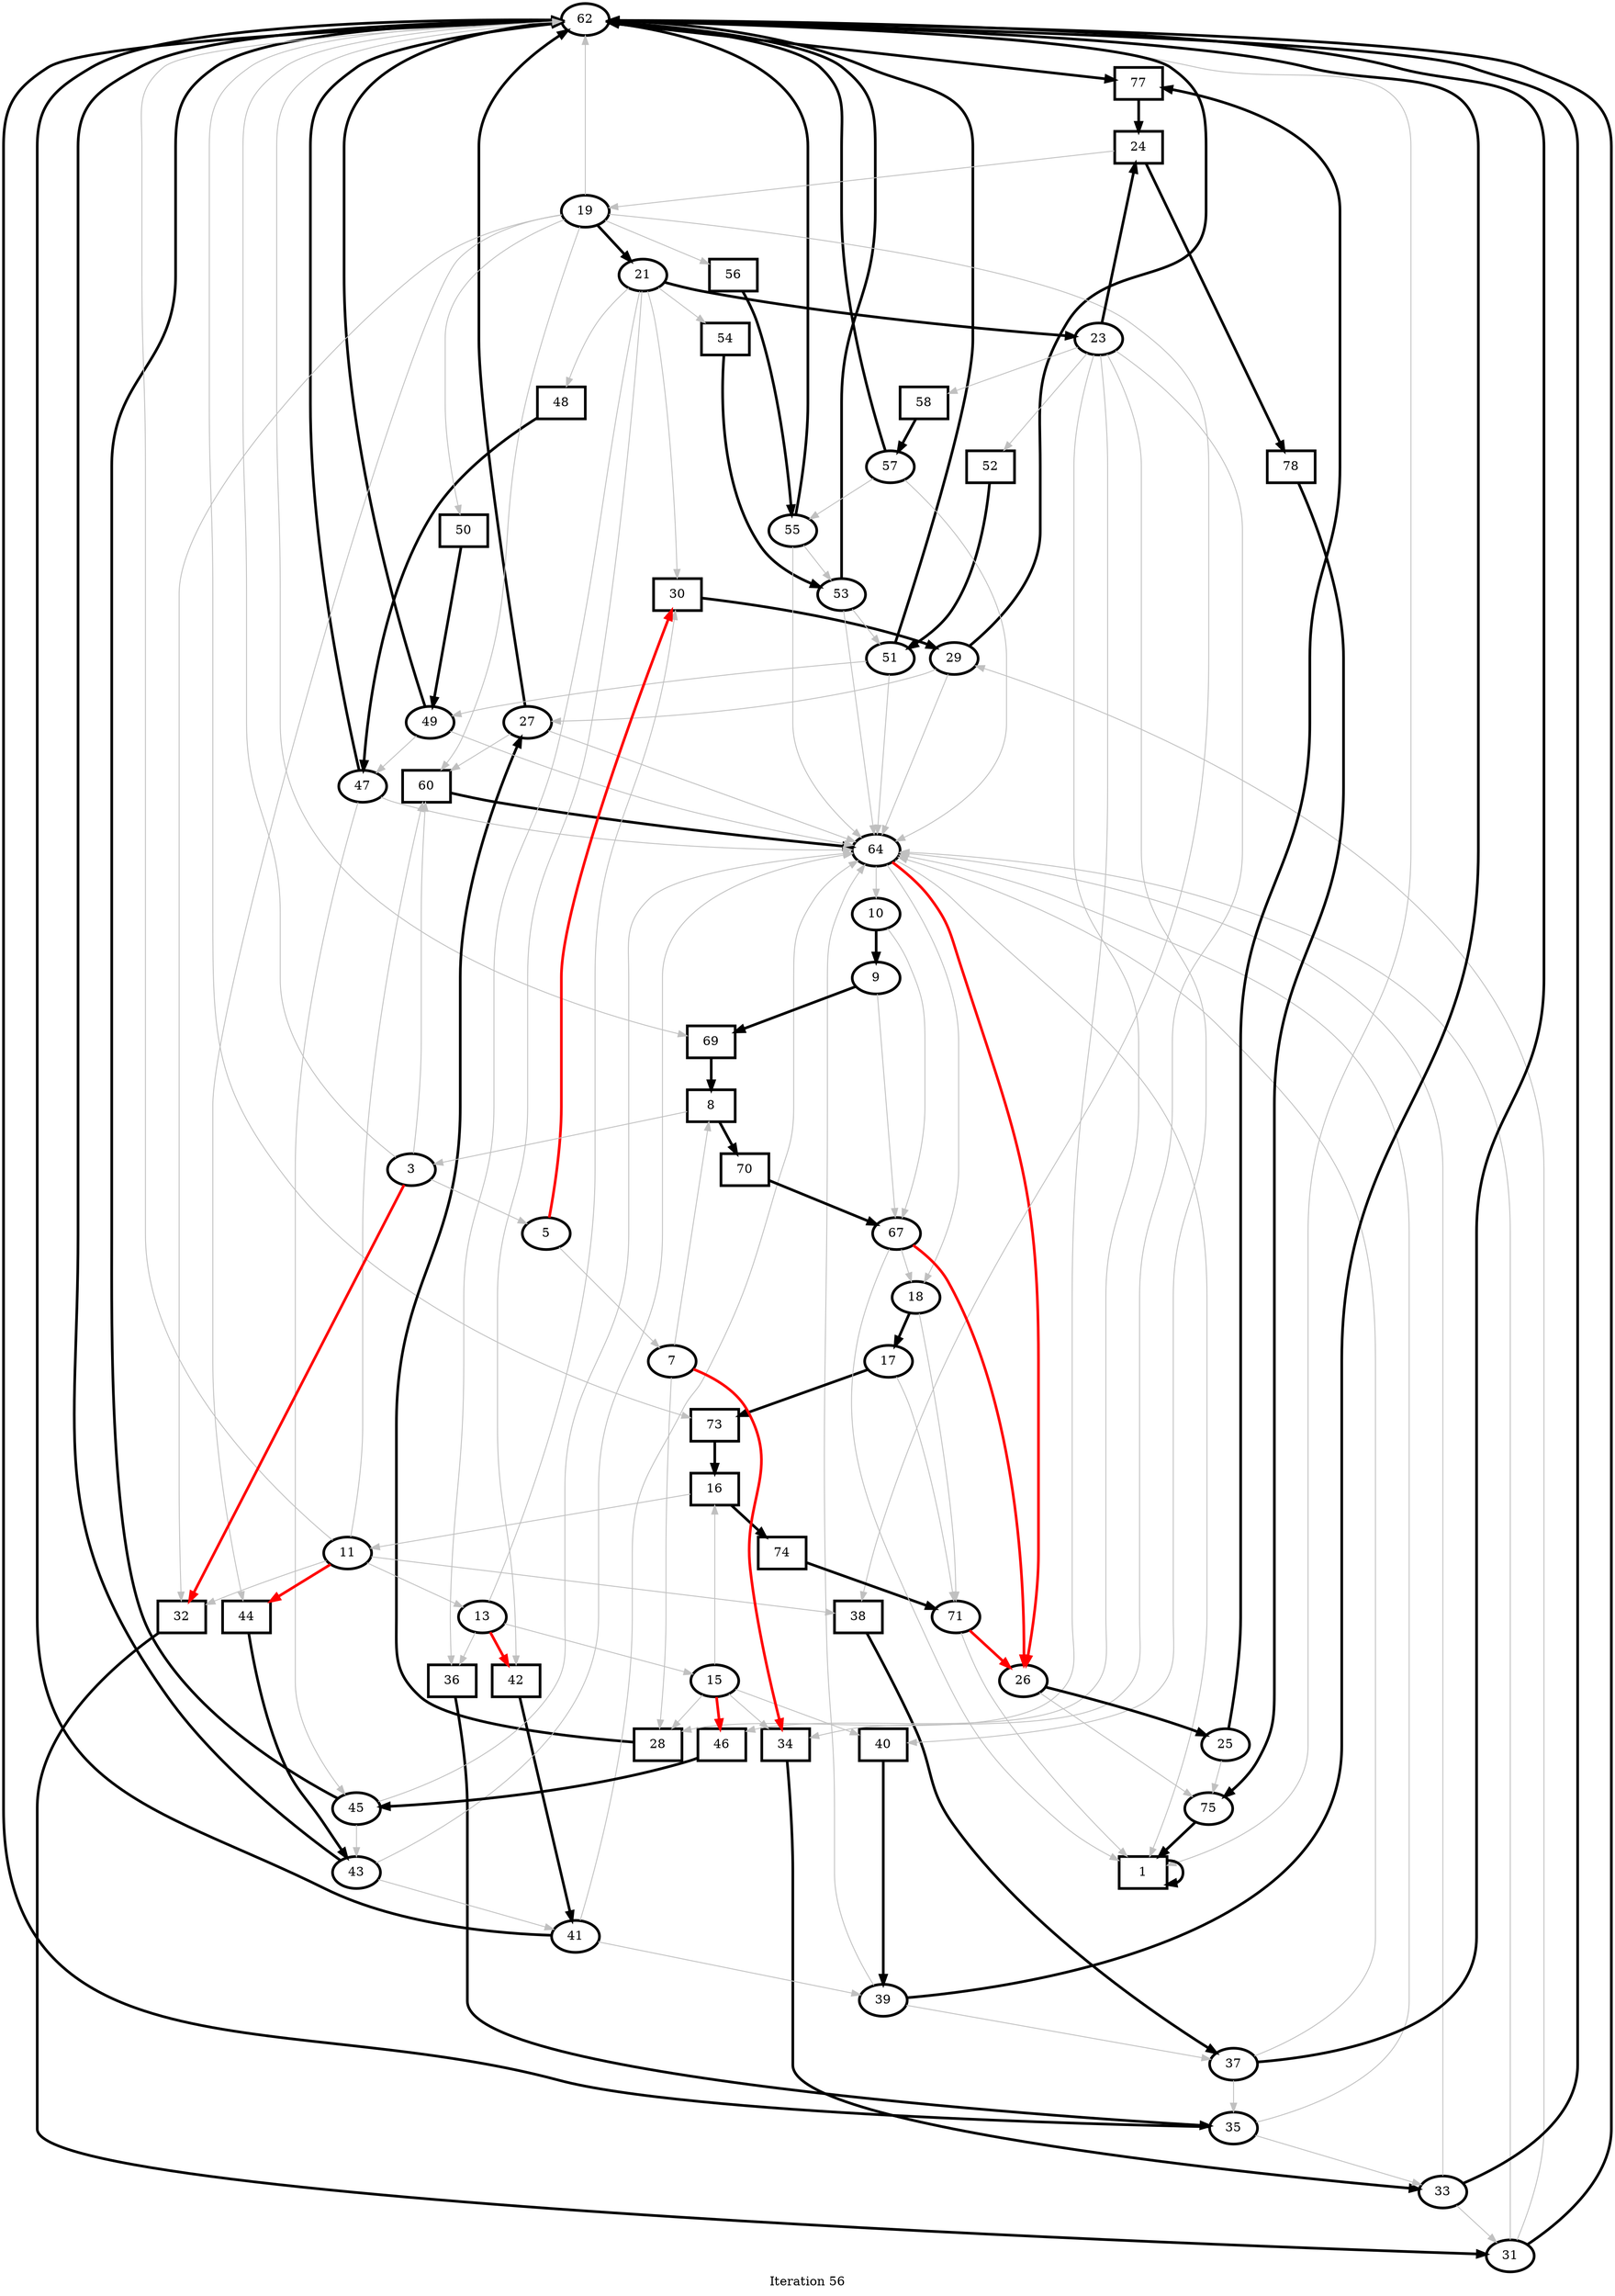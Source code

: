 digraph G {
    label ="Iteration 56"
    0 [penwidth=3,label="62",pos="10,12!"]
    1 [penwidth=3,label="64",pos="10,-1!"]
    2 [penwidth=3,shape = "rectangle",label="1",pos="15,3!"]
    3 [penwidth=3,shape = "rectangle",label="60",pos="0,0!"]
    4 [penwidth=3,label="27",pos="0,1!"]
    5 [penwidth=3,shape = "rectangle",label="28",pos="1,1!"]
    6 [penwidth=3,label="29",pos="0,2!"]
    7 [penwidth=3,shape = "rectangle",label="30",pos="1,2!"]
    8 [penwidth=3,label="31",pos="0,3!"]
    9 [penwidth=3,shape = "rectangle",label="32",pos="1,3!"]
    10 [penwidth=3,label="33",pos="0,4!"]
    11 [penwidth=3,shape = "rectangle",label="34",pos="1,4!"]
    12 [penwidth=3,label="35",pos="0,5!"]
    13 [penwidth=3,shape = "rectangle",label="36",pos="1,5!"]
    14 [penwidth=3,label="37",pos="0,6!"]
    15 [penwidth=3,shape = "rectangle",label="38",pos="1,6!"]
    16 [penwidth=3,label="39",pos="0,7!"]
    17 [penwidth=3,shape = "rectangle",label="40",pos="1,7!"]
    18 [penwidth=3,label="41",pos="0,8!"]
    19 [penwidth=3,shape = "rectangle",label="42",pos="1,8!"]
    20 [penwidth=3,label="43",pos="0,9!"]
    21 [penwidth=3,shape = "rectangle",label="44",pos="1,9!"]
    22 [penwidth=3,label="45",pos="0,10!"]
    23 [penwidth=3,shape = "rectangle",label="46",pos="1,10!"]
    24 [penwidth=3,label="47",pos="0,11!"]
    25 [penwidth=3,shape = "rectangle",label="48",pos="1,11!"]
    26 [penwidth=3,label="49",pos="0,12!"]
    27 [penwidth=3,shape = "rectangle",label="50",pos="1,12!"]
    28 [penwidth=3,label="51",pos="0,13!"]
    29 [penwidth=3,shape = "rectangle",label="52",pos="1,13!"]
    30 [penwidth=3,label="53",pos="0,14!"]
    31 [penwidth=3,shape = "rectangle",label="54",pos="1,14!"]
    32 [penwidth=3,label="55",pos="0,15!"]
    33 [penwidth=3,shape = "rectangle",label="56",pos="1,15!"]
    34 [penwidth=3,label="57",pos="0,16!"]
    35 [penwidth=3,shape = "rectangle",label="58",pos="1,16!"]
    36 [penwidth=3,label="19",pos="5,11!"]
    37 [penwidth=3,label="21",pos="4,10!"]
    38 [penwidth=3,label="23",pos="5,9!"]
    39 [penwidth=3,shape = "rectangle",label="24",pos="6,10!"]
    40 [penwidth=3,label="25",pos="8,8!"]
    41 [penwidth=3,label="26",pos="9,8!"]
    42 [penwidth=3,label="75",pos="10,10!"]
    43 [penwidth=3,shape = "rectangle",label="77",pos="7,8!"]
    44 [penwidth=3,shape = "rectangle",label="78",pos="8,10!"]
    45 [penwidth=3,label="11",pos="5,7!"]
    46 [penwidth=3,label="13",pos="4,6!"]
    47 [penwidth=3,label="15",pos="5,5!"]
    48 [penwidth=3,shape = "rectangle",label="16",pos="6,6!"]
    49 [penwidth=3,label="17",pos="8,4!"]
    50 [penwidth=3,label="18",pos="9,4!"]
    51 [penwidth=3,label="71",pos="10,6!"]
    52 [penwidth=3,shape = "rectangle",label="73",pos="7,4!"]
    53 [penwidth=3,shape = "rectangle",label="74",pos="8,6!"]
    54 [penwidth=3,label="3",pos="5,3!"]
    55 [penwidth=3,label="5",pos="4,2!"]
    56 [penwidth=3,label="7",pos="5,1!"]
    57 [penwidth=3,shape = "rectangle",label="8",pos="6,2!"]
    58 [penwidth=3,label="9",pos="8,0!"]
    59 [penwidth=3,label="10",pos="9,0!"]
    60 [penwidth=3,label="67",pos="10,2!"]
    61 [penwidth=3,shape = "rectangle",label="69",pos="7,0!"]
    62 [penwidth=3,shape = "rectangle",label="70",pos="8,2!"]

    3 -> 1 [penwidth=3,color="black"]
    0 -> 2 [penwidth=1,color="grey"]
    1 -> 2 [penwidth=1,color="grey"]
    2 -> 2 [penwidth=3,color="black"]
    4 -> 0 [penwidth=3,color="black"]
    4 -> 1 [penwidth=1,color="grey"]
    4 -> 3 [penwidth=1,color="grey"]
    5 -> 4 [penwidth=3,color="black"]
    6 -> 4 [penwidth=1,color="grey"]
    6 -> 1 [penwidth=1,color="grey"]
    6 -> 0 [penwidth=3,color="black"]
    7 -> 6 [penwidth=3,color="black"]
    8 -> 6 [penwidth=1,color="grey"]
    8 -> 1 [penwidth=1,color="grey"]
    8 -> 0 [penwidth=3,color="black"]
    9 -> 8 [penwidth=3,color="black"]
    10 -> 8 [penwidth=1,color="grey"]
    10 -> 1 [penwidth=1,color="grey"]
    10 -> 0 [penwidth=3,color="black"]
    11 -> 10 [penwidth=3,color="black"]
    12 -> 10 [penwidth=1,color="grey"]
    12 -> 1 [penwidth=1,color="grey"]
    12 -> 0 [penwidth=3,color="black"]
    13 -> 12 [penwidth=3,color="black"]
    14 -> 12 [penwidth=1,color="grey"]
    14 -> 1 [penwidth=1,color="grey"]
    14 -> 0 [penwidth=3,color="black"]
    15 -> 14 [penwidth=3,color="black"]
    16 -> 14 [penwidth=1,color="grey"]
    16 -> 1 [penwidth=1,color="grey"]
    16 -> 0 [penwidth=3,color="black"]
    17 -> 16 [penwidth=3,color="black"]
    18 -> 16 [penwidth=1,color="grey"]
    18 -> 1 [penwidth=1,color="grey"]
    18 -> 0 [penwidth=3,color="black"]
    19 -> 18 [penwidth=3,color="black"]
    20 -> 18 [penwidth=1,color="grey"]
    20 -> 1 [penwidth=1,color="grey"]
    20 -> 0 [penwidth=3,color="black"]
    21 -> 20 [penwidth=3,color="black"]
    22 -> 20 [penwidth=1,color="grey"]
    22 -> 1 [penwidth=1,color="grey"]
    22 -> 0 [penwidth=3,color="black"]
    23 -> 22 [penwidth=3,color="black"]
    24 -> 22 [penwidth=1,color="grey"]
    24 -> 1 [penwidth=1,color="grey"]
    24 -> 0 [penwidth=3,color="black"]
    25 -> 24 [penwidth=3,color="black"]
    26 -> 24 [penwidth=1,color="grey"]
    26 -> 1 [penwidth=1,color="grey"]
    26 -> 0 [penwidth=3,color="black"]
    27 -> 26 [penwidth=3,color="black"]
    28 -> 26 [penwidth=1,color="grey"]
    28 -> 1 [penwidth=1,color="grey"]
    28 -> 0 [penwidth=3,color="black"]
    29 -> 28 [penwidth=3,color="black"]
    30 -> 28 [penwidth=1,color="grey"]
    30 -> 1 [penwidth=1,color="grey"]
    30 -> 0 [penwidth=3,color="black"]
    31 -> 30 [penwidth=3,color="black"]
    32 -> 30 [penwidth=1,color="grey"]
    32 -> 1 [penwidth=1,color="grey"]
    32 -> 0 [penwidth=3,color="black"]
    33 -> 32 [penwidth=3,color="black"]
    34 -> 32 [penwidth=1,color="grey"]
    34 -> 1 [penwidth=1,color="grey"]
    34 -> 0 [penwidth=3,color="black"]
    35 -> 34 [penwidth=3,color="black"]
    36 -> 0 [penwidth=1,color="grey"]
    36 -> 3 [penwidth=1,color="grey"]
    36 -> 37 [penwidth=3,color="black"]
    36 -> 9 [penwidth=1,color="grey"]
    36 -> 15 [penwidth=1,color="grey"]
    36 -> 21 [penwidth=1,color="grey"]
    36 -> 27 [penwidth=1,color="grey"]
    36 -> 33 [penwidth=1,color="grey"]
    37 -> 38 [penwidth=3,color="black"]
    37 -> 7 [penwidth=1,color="grey"]
    37 -> 13 [penwidth=1,color="grey"]
    37 -> 19 [penwidth=1,color="grey"]
    37 -> 25 [penwidth=1,color="grey"]
    37 -> 31 [penwidth=1,color="grey"]
    38 -> 39 [penwidth=3,color="black"]
    38 -> 5 [penwidth=1,color="grey"]
    38 -> 11 [penwidth=1,color="grey"]
    38 -> 17 [penwidth=1,color="grey"]
    38 -> 23 [penwidth=1,color="grey"]
    38 -> 29 [penwidth=1,color="grey"]
    38 -> 35 [penwidth=1,color="grey"]
    39 -> 44 [penwidth=3,color="black"]
    39 -> 36 [penwidth=1,color="grey"]
    40 -> 43 [penwidth=3,color="black"]
    40 -> 42 [penwidth=1,color="grey"]
    41 -> 40 [penwidth=3,color="black"]
    41 -> 42 [penwidth=1,color="grey"]
    42 -> 2 [penwidth=3,color="black"]
    43 -> 39 [penwidth=3,color="black"]
    44 -> 42 [penwidth=3,color="black"]
    45 -> 0 [penwidth=1,color="grey"]
    45 -> 3 [penwidth=1,color="grey"]
    45 -> 46 [penwidth=1,color="grey"]
    45 -> 9 [penwidth=1,color="grey"]
    45 -> 15 [penwidth=1,color="grey"]
    45 -> 21 [penwidth=3,color="red"]
    46 -> 47 [penwidth=1,color="grey"]
    46 -> 7 [penwidth=1,color="grey"]
    46 -> 13 [penwidth=1,color="grey"]
    46 -> 19 [penwidth=3,color="red"]
    47 -> 48 [penwidth=1,color="grey"]
    47 -> 5 [penwidth=1,color="grey"]
    47 -> 11 [penwidth=1,color="grey"]
    47 -> 17 [penwidth=1,color="grey"]
    47 -> 23 [penwidth=3,color="red"]
    48 -> 53 [penwidth=3,color="black"]
    48 -> 45 [penwidth=1,color="grey"]
    49 -> 52 [penwidth=3,color="black"]
    49 -> 51 [penwidth=1,color="grey"]
    50 -> 49 [penwidth=3,color="black"]
    50 -> 51 [penwidth=1,color="grey"]
    51 -> 2 [penwidth=1,color="grey"]
    51 -> 41 [penwidth=3,color="red"]
    52 -> 48 [penwidth=3,color="black"]
    53 -> 51 [penwidth=3,color="black"]
    54 -> 0 [penwidth=1,color="grey"]
    54 -> 3 [penwidth=1,color="grey"]
    54 -> 55 [penwidth=1,color="grey"]
    54 -> 9 [penwidth=3,color="red"]
    55 -> 56 [penwidth=1,color="grey"]
    55 -> 7 [penwidth=3,color="red"]
    56 -> 57 [penwidth=1,color="grey"]
    56 -> 5 [penwidth=1,color="grey"]
    56 -> 11 [penwidth=3,color="red"]
    57 -> 62 [penwidth=3,color="black"]
    57 -> 54 [penwidth=1,color="grey"]
    58 -> 61 [penwidth=3,color="black"]
    58 -> 60 [penwidth=1,color="grey"]
    59 -> 58 [penwidth=3,color="black"]
    59 -> 60 [penwidth=1,color="grey"]
    60 -> 2 [penwidth=1,color="grey"]
    60 -> 50 [penwidth=1,color="grey"]
    60 -> 41 [penwidth=3,color="red"]
    61 -> 57 [penwidth=3,color="black"]
    62 -> 60 [penwidth=3,color="black"]
    0 -> 61 [penwidth=1,color="grey"]
    1 -> 59 [penwidth=1,color="grey"]
    0 -> 52 [penwidth=1,color="grey"]
    1 -> 50 [penwidth=1,color="grey"]
    0 -> 43 [penwidth=3,color="black"]
    1 -> 41 [penwidth=3,color="red"]
}